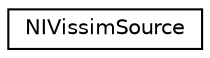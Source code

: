 digraph "Graphical Class Hierarchy"
{
  edge [fontname="Helvetica",fontsize="10",labelfontname="Helvetica",labelfontsize="10"];
  node [fontname="Helvetica",fontsize="10",shape=record];
  rankdir="LR";
  Node0 [label="NIVissimSource",height=0.2,width=0.4,color="black", fillcolor="white", style="filled",URL="$d7/dc7/class_n_i_vissim_source.html"];
}
